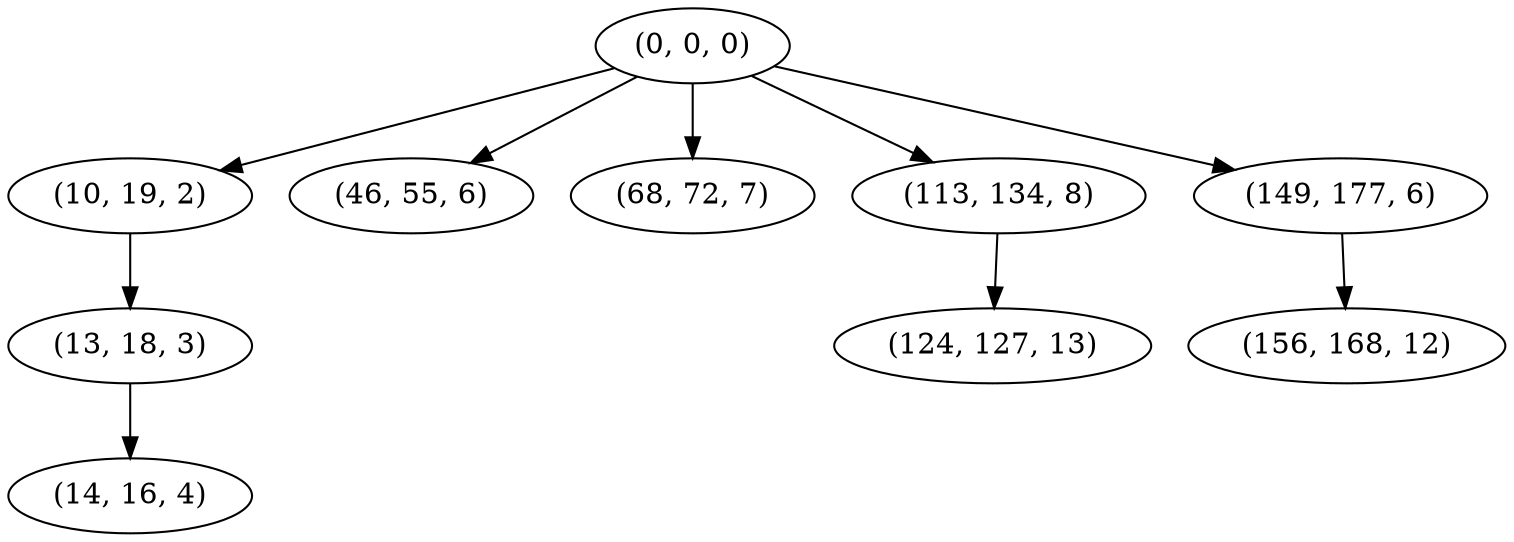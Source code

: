 digraph tree {
    "(0, 0, 0)";
    "(10, 19, 2)";
    "(13, 18, 3)";
    "(14, 16, 4)";
    "(46, 55, 6)";
    "(68, 72, 7)";
    "(113, 134, 8)";
    "(124, 127, 13)";
    "(149, 177, 6)";
    "(156, 168, 12)";
    "(0, 0, 0)" -> "(10, 19, 2)";
    "(0, 0, 0)" -> "(46, 55, 6)";
    "(0, 0, 0)" -> "(68, 72, 7)";
    "(0, 0, 0)" -> "(113, 134, 8)";
    "(0, 0, 0)" -> "(149, 177, 6)";
    "(10, 19, 2)" -> "(13, 18, 3)";
    "(13, 18, 3)" -> "(14, 16, 4)";
    "(113, 134, 8)" -> "(124, 127, 13)";
    "(149, 177, 6)" -> "(156, 168, 12)";
}
